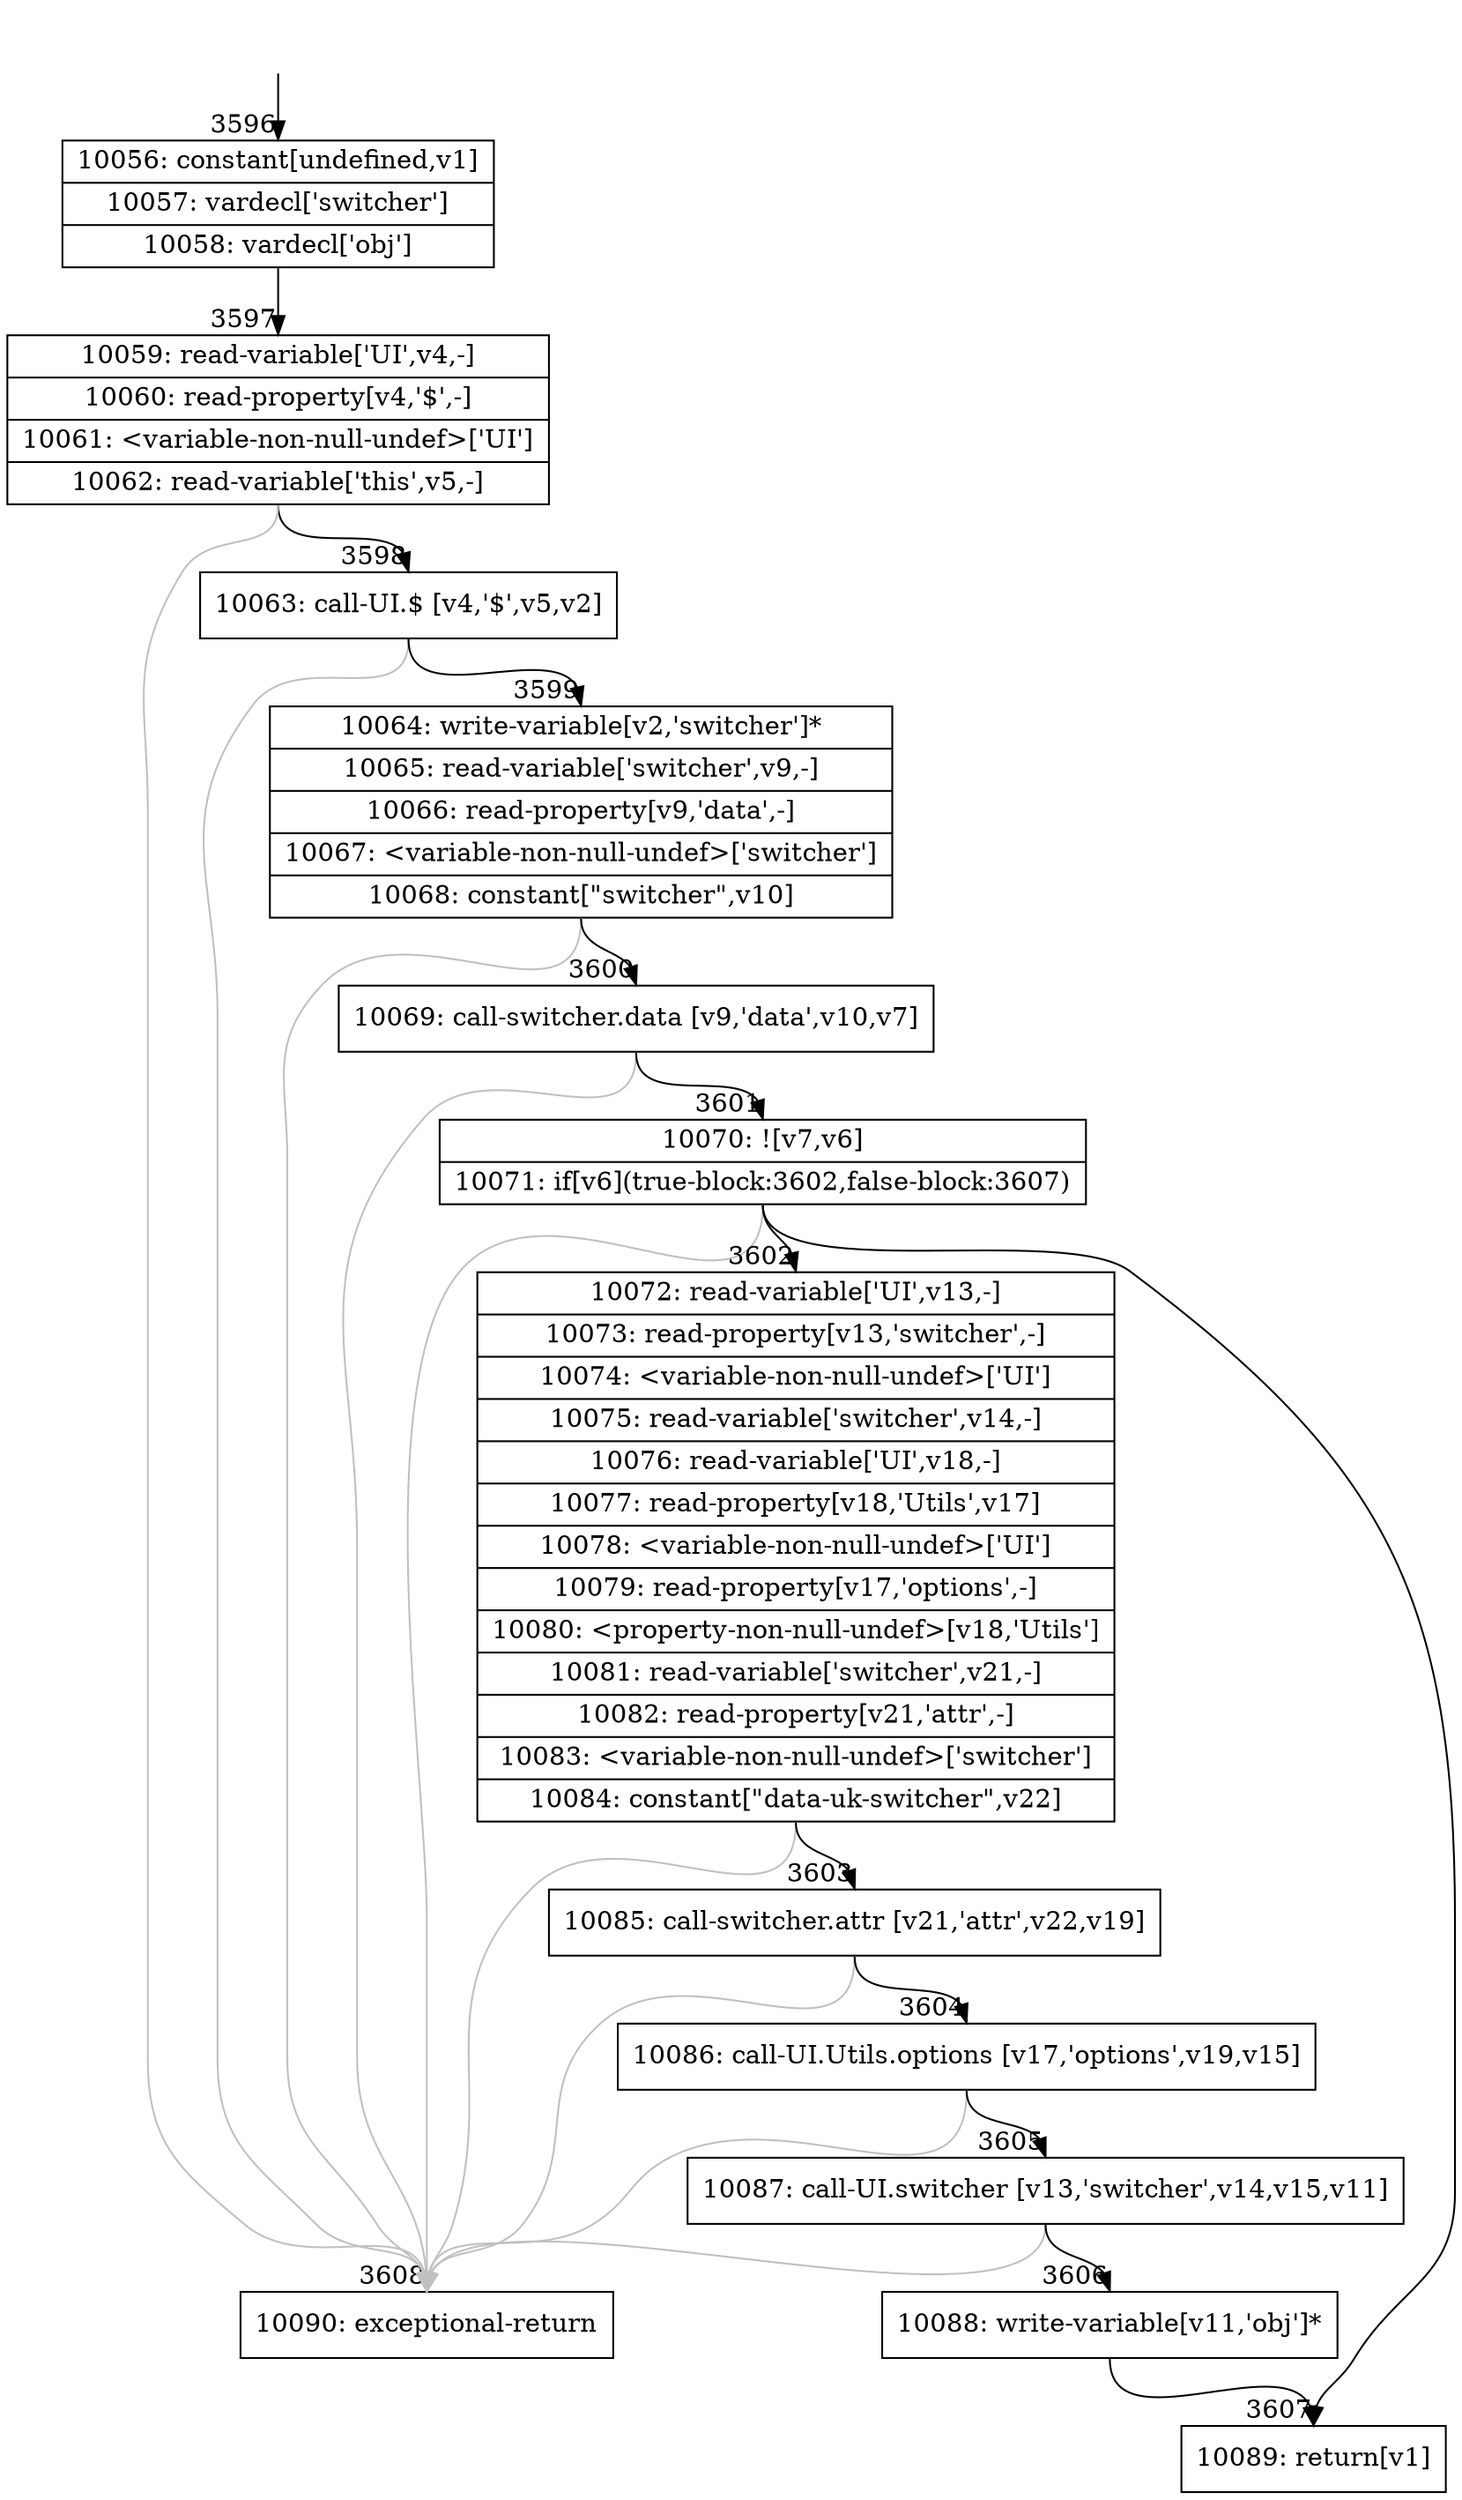 digraph {
rankdir="TD"
BB_entry273[shape=none,label=""];
BB_entry273 -> BB3596 [tailport=s, headport=n, headlabel="    3596"]
BB3596 [shape=record label="{10056: constant[undefined,v1]|10057: vardecl['switcher']|10058: vardecl['obj']}" ] 
BB3596 -> BB3597 [tailport=s, headport=n, headlabel="      3597"]
BB3597 [shape=record label="{10059: read-variable['UI',v4,-]|10060: read-property[v4,'$',-]|10061: \<variable-non-null-undef\>['UI']|10062: read-variable['this',v5,-]}" ] 
BB3597 -> BB3598 [tailport=s, headport=n, headlabel="      3598"]
BB3597 -> BB3608 [tailport=s, headport=n, color=gray, headlabel="      3608"]
BB3598 [shape=record label="{10063: call-UI.$ [v4,'$',v5,v2]}" ] 
BB3598 -> BB3599 [tailport=s, headport=n, headlabel="      3599"]
BB3598 -> BB3608 [tailport=s, headport=n, color=gray]
BB3599 [shape=record label="{10064: write-variable[v2,'switcher']*|10065: read-variable['switcher',v9,-]|10066: read-property[v9,'data',-]|10067: \<variable-non-null-undef\>['switcher']|10068: constant[\"switcher\",v10]}" ] 
BB3599 -> BB3600 [tailport=s, headport=n, headlabel="      3600"]
BB3599 -> BB3608 [tailport=s, headport=n, color=gray]
BB3600 [shape=record label="{10069: call-switcher.data [v9,'data',v10,v7]}" ] 
BB3600 -> BB3601 [tailport=s, headport=n, headlabel="      3601"]
BB3600 -> BB3608 [tailport=s, headport=n, color=gray]
BB3601 [shape=record label="{10070: ![v7,v6]|10071: if[v6](true-block:3602,false-block:3607)}" ] 
BB3601 -> BB3602 [tailport=s, headport=n, headlabel="      3602"]
BB3601 -> BB3607 [tailport=s, headport=n, headlabel="      3607"]
BB3601 -> BB3608 [tailport=s, headport=n, color=gray]
BB3602 [shape=record label="{10072: read-variable['UI',v13,-]|10073: read-property[v13,'switcher',-]|10074: \<variable-non-null-undef\>['UI']|10075: read-variable['switcher',v14,-]|10076: read-variable['UI',v18,-]|10077: read-property[v18,'Utils',v17]|10078: \<variable-non-null-undef\>['UI']|10079: read-property[v17,'options',-]|10080: \<property-non-null-undef\>[v18,'Utils']|10081: read-variable['switcher',v21,-]|10082: read-property[v21,'attr',-]|10083: \<variable-non-null-undef\>['switcher']|10084: constant[\"data-uk-switcher\",v22]}" ] 
BB3602 -> BB3603 [tailport=s, headport=n, headlabel="      3603"]
BB3602 -> BB3608 [tailport=s, headport=n, color=gray]
BB3603 [shape=record label="{10085: call-switcher.attr [v21,'attr',v22,v19]}" ] 
BB3603 -> BB3604 [tailport=s, headport=n, headlabel="      3604"]
BB3603 -> BB3608 [tailport=s, headport=n, color=gray]
BB3604 [shape=record label="{10086: call-UI.Utils.options [v17,'options',v19,v15]}" ] 
BB3604 -> BB3605 [tailport=s, headport=n, headlabel="      3605"]
BB3604 -> BB3608 [tailport=s, headport=n, color=gray]
BB3605 [shape=record label="{10087: call-UI.switcher [v13,'switcher',v14,v15,v11]}" ] 
BB3605 -> BB3606 [tailport=s, headport=n, headlabel="      3606"]
BB3605 -> BB3608 [tailport=s, headport=n, color=gray]
BB3606 [shape=record label="{10088: write-variable[v11,'obj']*}" ] 
BB3606 -> BB3607 [tailport=s, headport=n]
BB3607 [shape=record label="{10089: return[v1]}" ] 
BB3608 [shape=record label="{10090: exceptional-return}" ] 
//#$~ 2769
}
